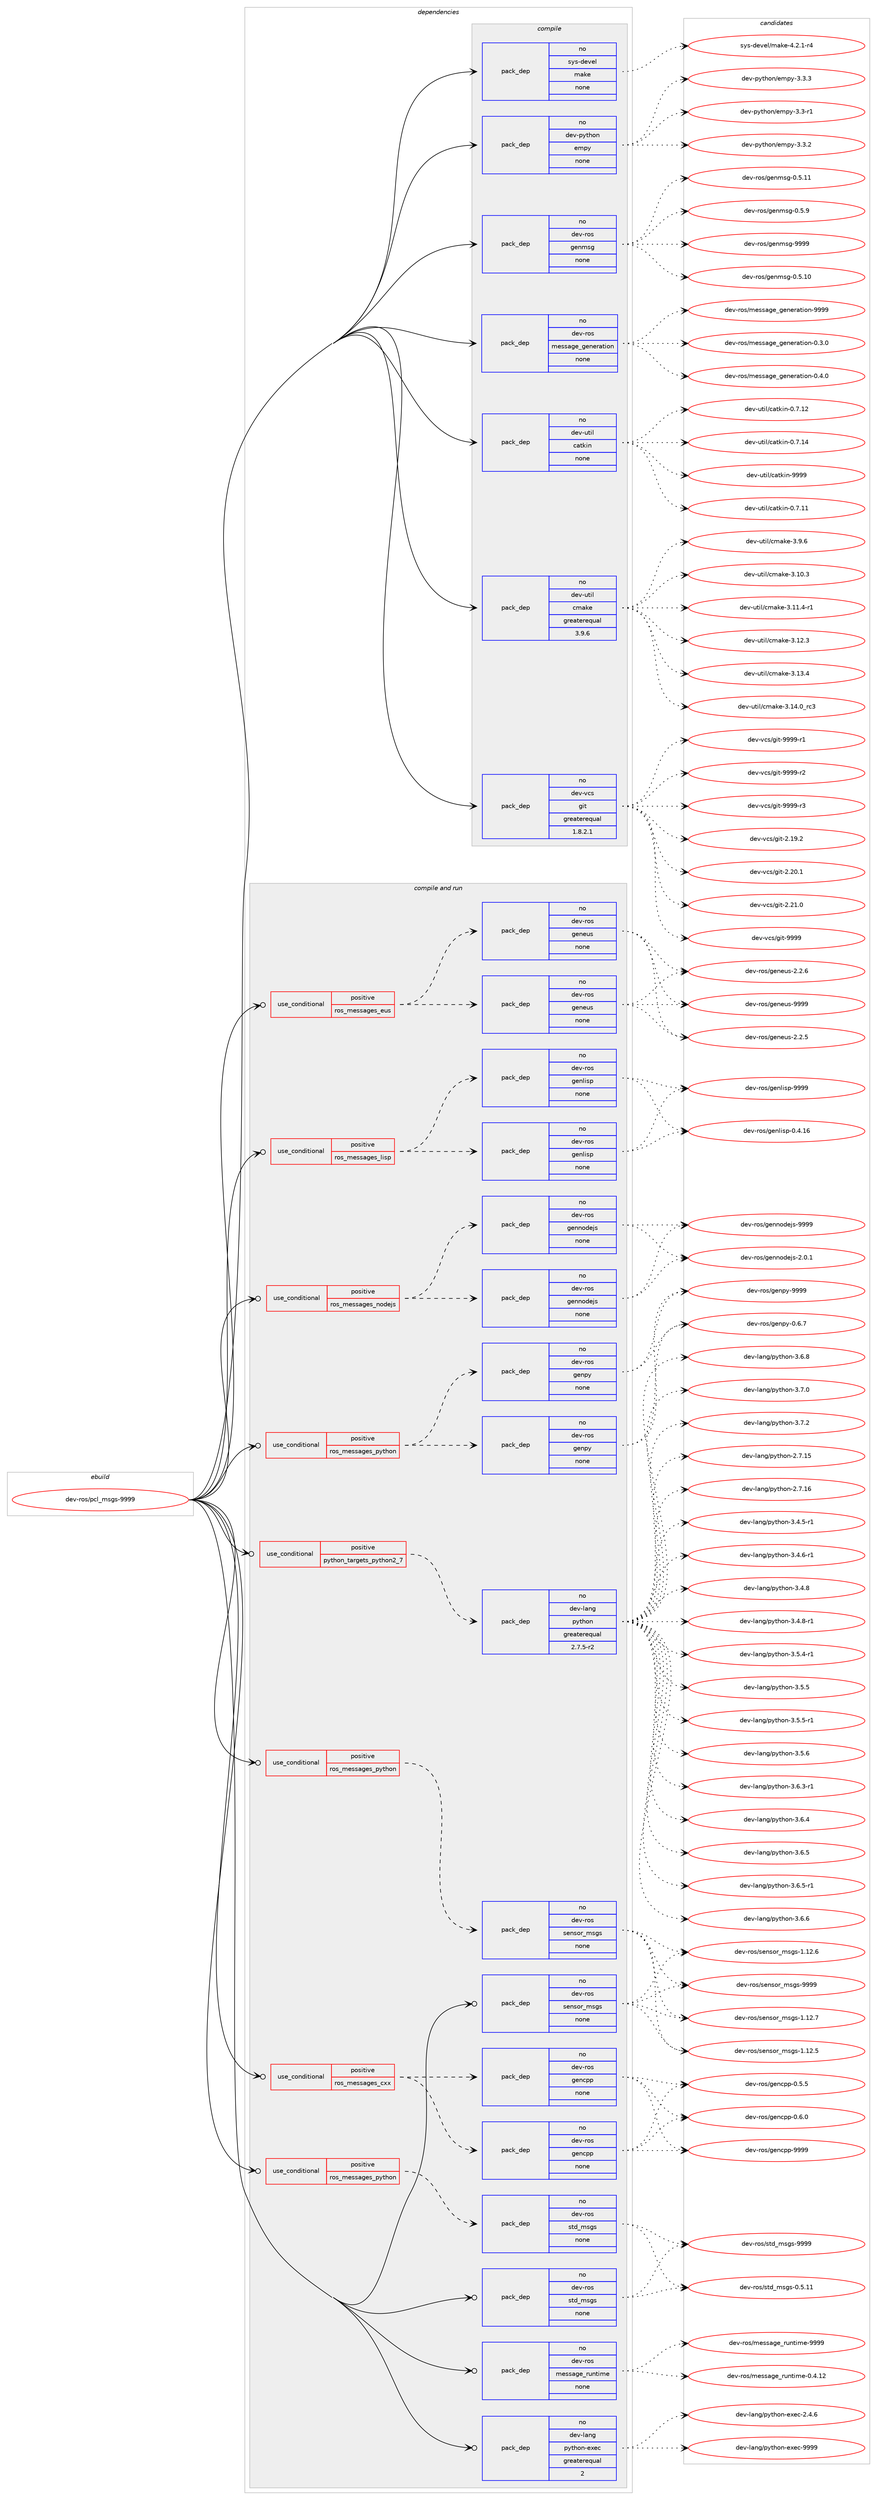 digraph prolog {

# *************
# Graph options
# *************

newrank=true;
concentrate=true;
compound=true;
graph [rankdir=LR,fontname=Helvetica,fontsize=10,ranksep=1.5];#, ranksep=2.5, nodesep=0.2];
edge  [arrowhead=vee];
node  [fontname=Helvetica,fontsize=10];

# **********
# The ebuild
# **********

subgraph cluster_leftcol {
color=gray;
rank=same;
label=<<i>ebuild</i>>;
id [label="dev-ros/pcl_msgs-9999", color=red, width=4, href="../dev-ros/pcl_msgs-9999.svg"];
}

# ****************
# The dependencies
# ****************

subgraph cluster_midcol {
color=gray;
label=<<i>dependencies</i>>;
subgraph cluster_compile {
fillcolor="#eeeeee";
style=filled;
label=<<i>compile</i>>;
subgraph pack1048769 {
dependency1461478 [label=<<TABLE BORDER="0" CELLBORDER="1" CELLSPACING="0" CELLPADDING="4" WIDTH="220"><TR><TD ROWSPAN="6" CELLPADDING="30">pack_dep</TD></TR><TR><TD WIDTH="110">no</TD></TR><TR><TD>dev-python</TD></TR><TR><TD>empy</TD></TR><TR><TD>none</TD></TR><TR><TD></TD></TR></TABLE>>, shape=none, color=blue];
}
id:e -> dependency1461478:w [weight=20,style="solid",arrowhead="vee"];
subgraph pack1048770 {
dependency1461479 [label=<<TABLE BORDER="0" CELLBORDER="1" CELLSPACING="0" CELLPADDING="4" WIDTH="220"><TR><TD ROWSPAN="6" CELLPADDING="30">pack_dep</TD></TR><TR><TD WIDTH="110">no</TD></TR><TR><TD>dev-ros</TD></TR><TR><TD>genmsg</TD></TR><TR><TD>none</TD></TR><TR><TD></TD></TR></TABLE>>, shape=none, color=blue];
}
id:e -> dependency1461479:w [weight=20,style="solid",arrowhead="vee"];
subgraph pack1048771 {
dependency1461480 [label=<<TABLE BORDER="0" CELLBORDER="1" CELLSPACING="0" CELLPADDING="4" WIDTH="220"><TR><TD ROWSPAN="6" CELLPADDING="30">pack_dep</TD></TR><TR><TD WIDTH="110">no</TD></TR><TR><TD>dev-ros</TD></TR><TR><TD>message_generation</TD></TR><TR><TD>none</TD></TR><TR><TD></TD></TR></TABLE>>, shape=none, color=blue];
}
id:e -> dependency1461480:w [weight=20,style="solid",arrowhead="vee"];
subgraph pack1048772 {
dependency1461481 [label=<<TABLE BORDER="0" CELLBORDER="1" CELLSPACING="0" CELLPADDING="4" WIDTH="220"><TR><TD ROWSPAN="6" CELLPADDING="30">pack_dep</TD></TR><TR><TD WIDTH="110">no</TD></TR><TR><TD>dev-util</TD></TR><TR><TD>catkin</TD></TR><TR><TD>none</TD></TR><TR><TD></TD></TR></TABLE>>, shape=none, color=blue];
}
id:e -> dependency1461481:w [weight=20,style="solid",arrowhead="vee"];
subgraph pack1048773 {
dependency1461482 [label=<<TABLE BORDER="0" CELLBORDER="1" CELLSPACING="0" CELLPADDING="4" WIDTH="220"><TR><TD ROWSPAN="6" CELLPADDING="30">pack_dep</TD></TR><TR><TD WIDTH="110">no</TD></TR><TR><TD>dev-util</TD></TR><TR><TD>cmake</TD></TR><TR><TD>greaterequal</TD></TR><TR><TD>3.9.6</TD></TR></TABLE>>, shape=none, color=blue];
}
id:e -> dependency1461482:w [weight=20,style="solid",arrowhead="vee"];
subgraph pack1048774 {
dependency1461483 [label=<<TABLE BORDER="0" CELLBORDER="1" CELLSPACING="0" CELLPADDING="4" WIDTH="220"><TR><TD ROWSPAN="6" CELLPADDING="30">pack_dep</TD></TR><TR><TD WIDTH="110">no</TD></TR><TR><TD>dev-vcs</TD></TR><TR><TD>git</TD></TR><TR><TD>greaterequal</TD></TR><TR><TD>1.8.2.1</TD></TR></TABLE>>, shape=none, color=blue];
}
id:e -> dependency1461483:w [weight=20,style="solid",arrowhead="vee"];
subgraph pack1048775 {
dependency1461484 [label=<<TABLE BORDER="0" CELLBORDER="1" CELLSPACING="0" CELLPADDING="4" WIDTH="220"><TR><TD ROWSPAN="6" CELLPADDING="30">pack_dep</TD></TR><TR><TD WIDTH="110">no</TD></TR><TR><TD>sys-devel</TD></TR><TR><TD>make</TD></TR><TR><TD>none</TD></TR><TR><TD></TD></TR></TABLE>>, shape=none, color=blue];
}
id:e -> dependency1461484:w [weight=20,style="solid",arrowhead="vee"];
}
subgraph cluster_compileandrun {
fillcolor="#eeeeee";
style=filled;
label=<<i>compile and run</i>>;
subgraph cond389319 {
dependency1461485 [label=<<TABLE BORDER="0" CELLBORDER="1" CELLSPACING="0" CELLPADDING="4"><TR><TD ROWSPAN="3" CELLPADDING="10">use_conditional</TD></TR><TR><TD>positive</TD></TR><TR><TD>python_targets_python2_7</TD></TR></TABLE>>, shape=none, color=red];
subgraph pack1048776 {
dependency1461486 [label=<<TABLE BORDER="0" CELLBORDER="1" CELLSPACING="0" CELLPADDING="4" WIDTH="220"><TR><TD ROWSPAN="6" CELLPADDING="30">pack_dep</TD></TR><TR><TD WIDTH="110">no</TD></TR><TR><TD>dev-lang</TD></TR><TR><TD>python</TD></TR><TR><TD>greaterequal</TD></TR><TR><TD>2.7.5-r2</TD></TR></TABLE>>, shape=none, color=blue];
}
dependency1461485:e -> dependency1461486:w [weight=20,style="dashed",arrowhead="vee"];
}
id:e -> dependency1461485:w [weight=20,style="solid",arrowhead="odotvee"];
subgraph cond389320 {
dependency1461487 [label=<<TABLE BORDER="0" CELLBORDER="1" CELLSPACING="0" CELLPADDING="4"><TR><TD ROWSPAN="3" CELLPADDING="10">use_conditional</TD></TR><TR><TD>positive</TD></TR><TR><TD>ros_messages_cxx</TD></TR></TABLE>>, shape=none, color=red];
subgraph pack1048777 {
dependency1461488 [label=<<TABLE BORDER="0" CELLBORDER="1" CELLSPACING="0" CELLPADDING="4" WIDTH="220"><TR><TD ROWSPAN="6" CELLPADDING="30">pack_dep</TD></TR><TR><TD WIDTH="110">no</TD></TR><TR><TD>dev-ros</TD></TR><TR><TD>gencpp</TD></TR><TR><TD>none</TD></TR><TR><TD></TD></TR></TABLE>>, shape=none, color=blue];
}
dependency1461487:e -> dependency1461488:w [weight=20,style="dashed",arrowhead="vee"];
subgraph pack1048778 {
dependency1461489 [label=<<TABLE BORDER="0" CELLBORDER="1" CELLSPACING="0" CELLPADDING="4" WIDTH="220"><TR><TD ROWSPAN="6" CELLPADDING="30">pack_dep</TD></TR><TR><TD WIDTH="110">no</TD></TR><TR><TD>dev-ros</TD></TR><TR><TD>gencpp</TD></TR><TR><TD>none</TD></TR><TR><TD></TD></TR></TABLE>>, shape=none, color=blue];
}
dependency1461487:e -> dependency1461489:w [weight=20,style="dashed",arrowhead="vee"];
}
id:e -> dependency1461487:w [weight=20,style="solid",arrowhead="odotvee"];
subgraph cond389321 {
dependency1461490 [label=<<TABLE BORDER="0" CELLBORDER="1" CELLSPACING="0" CELLPADDING="4"><TR><TD ROWSPAN="3" CELLPADDING="10">use_conditional</TD></TR><TR><TD>positive</TD></TR><TR><TD>ros_messages_eus</TD></TR></TABLE>>, shape=none, color=red];
subgraph pack1048779 {
dependency1461491 [label=<<TABLE BORDER="0" CELLBORDER="1" CELLSPACING="0" CELLPADDING="4" WIDTH="220"><TR><TD ROWSPAN="6" CELLPADDING="30">pack_dep</TD></TR><TR><TD WIDTH="110">no</TD></TR><TR><TD>dev-ros</TD></TR><TR><TD>geneus</TD></TR><TR><TD>none</TD></TR><TR><TD></TD></TR></TABLE>>, shape=none, color=blue];
}
dependency1461490:e -> dependency1461491:w [weight=20,style="dashed",arrowhead="vee"];
subgraph pack1048780 {
dependency1461492 [label=<<TABLE BORDER="0" CELLBORDER="1" CELLSPACING="0" CELLPADDING="4" WIDTH="220"><TR><TD ROWSPAN="6" CELLPADDING="30">pack_dep</TD></TR><TR><TD WIDTH="110">no</TD></TR><TR><TD>dev-ros</TD></TR><TR><TD>geneus</TD></TR><TR><TD>none</TD></TR><TR><TD></TD></TR></TABLE>>, shape=none, color=blue];
}
dependency1461490:e -> dependency1461492:w [weight=20,style="dashed",arrowhead="vee"];
}
id:e -> dependency1461490:w [weight=20,style="solid",arrowhead="odotvee"];
subgraph cond389322 {
dependency1461493 [label=<<TABLE BORDER="0" CELLBORDER="1" CELLSPACING="0" CELLPADDING="4"><TR><TD ROWSPAN="3" CELLPADDING="10">use_conditional</TD></TR><TR><TD>positive</TD></TR><TR><TD>ros_messages_lisp</TD></TR></TABLE>>, shape=none, color=red];
subgraph pack1048781 {
dependency1461494 [label=<<TABLE BORDER="0" CELLBORDER="1" CELLSPACING="0" CELLPADDING="4" WIDTH="220"><TR><TD ROWSPAN="6" CELLPADDING="30">pack_dep</TD></TR><TR><TD WIDTH="110">no</TD></TR><TR><TD>dev-ros</TD></TR><TR><TD>genlisp</TD></TR><TR><TD>none</TD></TR><TR><TD></TD></TR></TABLE>>, shape=none, color=blue];
}
dependency1461493:e -> dependency1461494:w [weight=20,style="dashed",arrowhead="vee"];
subgraph pack1048782 {
dependency1461495 [label=<<TABLE BORDER="0" CELLBORDER="1" CELLSPACING="0" CELLPADDING="4" WIDTH="220"><TR><TD ROWSPAN="6" CELLPADDING="30">pack_dep</TD></TR><TR><TD WIDTH="110">no</TD></TR><TR><TD>dev-ros</TD></TR><TR><TD>genlisp</TD></TR><TR><TD>none</TD></TR><TR><TD></TD></TR></TABLE>>, shape=none, color=blue];
}
dependency1461493:e -> dependency1461495:w [weight=20,style="dashed",arrowhead="vee"];
}
id:e -> dependency1461493:w [weight=20,style="solid",arrowhead="odotvee"];
subgraph cond389323 {
dependency1461496 [label=<<TABLE BORDER="0" CELLBORDER="1" CELLSPACING="0" CELLPADDING="4"><TR><TD ROWSPAN="3" CELLPADDING="10">use_conditional</TD></TR><TR><TD>positive</TD></TR><TR><TD>ros_messages_nodejs</TD></TR></TABLE>>, shape=none, color=red];
subgraph pack1048783 {
dependency1461497 [label=<<TABLE BORDER="0" CELLBORDER="1" CELLSPACING="0" CELLPADDING="4" WIDTH="220"><TR><TD ROWSPAN="6" CELLPADDING="30">pack_dep</TD></TR><TR><TD WIDTH="110">no</TD></TR><TR><TD>dev-ros</TD></TR><TR><TD>gennodejs</TD></TR><TR><TD>none</TD></TR><TR><TD></TD></TR></TABLE>>, shape=none, color=blue];
}
dependency1461496:e -> dependency1461497:w [weight=20,style="dashed",arrowhead="vee"];
subgraph pack1048784 {
dependency1461498 [label=<<TABLE BORDER="0" CELLBORDER="1" CELLSPACING="0" CELLPADDING="4" WIDTH="220"><TR><TD ROWSPAN="6" CELLPADDING="30">pack_dep</TD></TR><TR><TD WIDTH="110">no</TD></TR><TR><TD>dev-ros</TD></TR><TR><TD>gennodejs</TD></TR><TR><TD>none</TD></TR><TR><TD></TD></TR></TABLE>>, shape=none, color=blue];
}
dependency1461496:e -> dependency1461498:w [weight=20,style="dashed",arrowhead="vee"];
}
id:e -> dependency1461496:w [weight=20,style="solid",arrowhead="odotvee"];
subgraph cond389324 {
dependency1461499 [label=<<TABLE BORDER="0" CELLBORDER="1" CELLSPACING="0" CELLPADDING="4"><TR><TD ROWSPAN="3" CELLPADDING="10">use_conditional</TD></TR><TR><TD>positive</TD></TR><TR><TD>ros_messages_python</TD></TR></TABLE>>, shape=none, color=red];
subgraph pack1048785 {
dependency1461500 [label=<<TABLE BORDER="0" CELLBORDER="1" CELLSPACING="0" CELLPADDING="4" WIDTH="220"><TR><TD ROWSPAN="6" CELLPADDING="30">pack_dep</TD></TR><TR><TD WIDTH="110">no</TD></TR><TR><TD>dev-ros</TD></TR><TR><TD>genpy</TD></TR><TR><TD>none</TD></TR><TR><TD></TD></TR></TABLE>>, shape=none, color=blue];
}
dependency1461499:e -> dependency1461500:w [weight=20,style="dashed",arrowhead="vee"];
subgraph pack1048786 {
dependency1461501 [label=<<TABLE BORDER="0" CELLBORDER="1" CELLSPACING="0" CELLPADDING="4" WIDTH="220"><TR><TD ROWSPAN="6" CELLPADDING="30">pack_dep</TD></TR><TR><TD WIDTH="110">no</TD></TR><TR><TD>dev-ros</TD></TR><TR><TD>genpy</TD></TR><TR><TD>none</TD></TR><TR><TD></TD></TR></TABLE>>, shape=none, color=blue];
}
dependency1461499:e -> dependency1461501:w [weight=20,style="dashed",arrowhead="vee"];
}
id:e -> dependency1461499:w [weight=20,style="solid",arrowhead="odotvee"];
subgraph cond389325 {
dependency1461502 [label=<<TABLE BORDER="0" CELLBORDER="1" CELLSPACING="0" CELLPADDING="4"><TR><TD ROWSPAN="3" CELLPADDING="10">use_conditional</TD></TR><TR><TD>positive</TD></TR><TR><TD>ros_messages_python</TD></TR></TABLE>>, shape=none, color=red];
subgraph pack1048787 {
dependency1461503 [label=<<TABLE BORDER="0" CELLBORDER="1" CELLSPACING="0" CELLPADDING="4" WIDTH="220"><TR><TD ROWSPAN="6" CELLPADDING="30">pack_dep</TD></TR><TR><TD WIDTH="110">no</TD></TR><TR><TD>dev-ros</TD></TR><TR><TD>sensor_msgs</TD></TR><TR><TD>none</TD></TR><TR><TD></TD></TR></TABLE>>, shape=none, color=blue];
}
dependency1461502:e -> dependency1461503:w [weight=20,style="dashed",arrowhead="vee"];
}
id:e -> dependency1461502:w [weight=20,style="solid",arrowhead="odotvee"];
subgraph cond389326 {
dependency1461504 [label=<<TABLE BORDER="0" CELLBORDER="1" CELLSPACING="0" CELLPADDING="4"><TR><TD ROWSPAN="3" CELLPADDING="10">use_conditional</TD></TR><TR><TD>positive</TD></TR><TR><TD>ros_messages_python</TD></TR></TABLE>>, shape=none, color=red];
subgraph pack1048788 {
dependency1461505 [label=<<TABLE BORDER="0" CELLBORDER="1" CELLSPACING="0" CELLPADDING="4" WIDTH="220"><TR><TD ROWSPAN="6" CELLPADDING="30">pack_dep</TD></TR><TR><TD WIDTH="110">no</TD></TR><TR><TD>dev-ros</TD></TR><TR><TD>std_msgs</TD></TR><TR><TD>none</TD></TR><TR><TD></TD></TR></TABLE>>, shape=none, color=blue];
}
dependency1461504:e -> dependency1461505:w [weight=20,style="dashed",arrowhead="vee"];
}
id:e -> dependency1461504:w [weight=20,style="solid",arrowhead="odotvee"];
subgraph pack1048789 {
dependency1461506 [label=<<TABLE BORDER="0" CELLBORDER="1" CELLSPACING="0" CELLPADDING="4" WIDTH="220"><TR><TD ROWSPAN="6" CELLPADDING="30">pack_dep</TD></TR><TR><TD WIDTH="110">no</TD></TR><TR><TD>dev-lang</TD></TR><TR><TD>python-exec</TD></TR><TR><TD>greaterequal</TD></TR><TR><TD>2</TD></TR></TABLE>>, shape=none, color=blue];
}
id:e -> dependency1461506:w [weight=20,style="solid",arrowhead="odotvee"];
subgraph pack1048790 {
dependency1461507 [label=<<TABLE BORDER="0" CELLBORDER="1" CELLSPACING="0" CELLPADDING="4" WIDTH="220"><TR><TD ROWSPAN="6" CELLPADDING="30">pack_dep</TD></TR><TR><TD WIDTH="110">no</TD></TR><TR><TD>dev-ros</TD></TR><TR><TD>message_runtime</TD></TR><TR><TD>none</TD></TR><TR><TD></TD></TR></TABLE>>, shape=none, color=blue];
}
id:e -> dependency1461507:w [weight=20,style="solid",arrowhead="odotvee"];
subgraph pack1048791 {
dependency1461508 [label=<<TABLE BORDER="0" CELLBORDER="1" CELLSPACING="0" CELLPADDING="4" WIDTH="220"><TR><TD ROWSPAN="6" CELLPADDING="30">pack_dep</TD></TR><TR><TD WIDTH="110">no</TD></TR><TR><TD>dev-ros</TD></TR><TR><TD>sensor_msgs</TD></TR><TR><TD>none</TD></TR><TR><TD></TD></TR></TABLE>>, shape=none, color=blue];
}
id:e -> dependency1461508:w [weight=20,style="solid",arrowhead="odotvee"];
subgraph pack1048792 {
dependency1461509 [label=<<TABLE BORDER="0" CELLBORDER="1" CELLSPACING="0" CELLPADDING="4" WIDTH="220"><TR><TD ROWSPAN="6" CELLPADDING="30">pack_dep</TD></TR><TR><TD WIDTH="110">no</TD></TR><TR><TD>dev-ros</TD></TR><TR><TD>std_msgs</TD></TR><TR><TD>none</TD></TR><TR><TD></TD></TR></TABLE>>, shape=none, color=blue];
}
id:e -> dependency1461509:w [weight=20,style="solid",arrowhead="odotvee"];
}
subgraph cluster_run {
fillcolor="#eeeeee";
style=filled;
label=<<i>run</i>>;
}
}

# **************
# The candidates
# **************

subgraph cluster_choices {
rank=same;
color=gray;
label=<<i>candidates</i>>;

subgraph choice1048769 {
color=black;
nodesep=1;
choice1001011184511212111610411111047101109112121455146514511449 [label="dev-python/empy-3.3-r1", color=red, width=4,href="../dev-python/empy-3.3-r1.svg"];
choice1001011184511212111610411111047101109112121455146514650 [label="dev-python/empy-3.3.2", color=red, width=4,href="../dev-python/empy-3.3.2.svg"];
choice1001011184511212111610411111047101109112121455146514651 [label="dev-python/empy-3.3.3", color=red, width=4,href="../dev-python/empy-3.3.3.svg"];
dependency1461478:e -> choice1001011184511212111610411111047101109112121455146514511449:w [style=dotted,weight="100"];
dependency1461478:e -> choice1001011184511212111610411111047101109112121455146514650:w [style=dotted,weight="100"];
dependency1461478:e -> choice1001011184511212111610411111047101109112121455146514651:w [style=dotted,weight="100"];
}
subgraph choice1048770 {
color=black;
nodesep=1;
choice100101118451141111154710310111010911510345484653464948 [label="dev-ros/genmsg-0.5.10", color=red, width=4,href="../dev-ros/genmsg-0.5.10.svg"];
choice100101118451141111154710310111010911510345484653464949 [label="dev-ros/genmsg-0.5.11", color=red, width=4,href="../dev-ros/genmsg-0.5.11.svg"];
choice1001011184511411111547103101110109115103454846534657 [label="dev-ros/genmsg-0.5.9", color=red, width=4,href="../dev-ros/genmsg-0.5.9.svg"];
choice10010111845114111115471031011101091151034557575757 [label="dev-ros/genmsg-9999", color=red, width=4,href="../dev-ros/genmsg-9999.svg"];
dependency1461479:e -> choice100101118451141111154710310111010911510345484653464948:w [style=dotted,weight="100"];
dependency1461479:e -> choice100101118451141111154710310111010911510345484653464949:w [style=dotted,weight="100"];
dependency1461479:e -> choice1001011184511411111547103101110109115103454846534657:w [style=dotted,weight="100"];
dependency1461479:e -> choice10010111845114111115471031011101091151034557575757:w [style=dotted,weight="100"];
}
subgraph choice1048771 {
color=black;
nodesep=1;
choice1001011184511411111547109101115115971031019510310111010111497116105111110454846514648 [label="dev-ros/message_generation-0.3.0", color=red, width=4,href="../dev-ros/message_generation-0.3.0.svg"];
choice1001011184511411111547109101115115971031019510310111010111497116105111110454846524648 [label="dev-ros/message_generation-0.4.0", color=red, width=4,href="../dev-ros/message_generation-0.4.0.svg"];
choice10010111845114111115471091011151159710310195103101110101114971161051111104557575757 [label="dev-ros/message_generation-9999", color=red, width=4,href="../dev-ros/message_generation-9999.svg"];
dependency1461480:e -> choice1001011184511411111547109101115115971031019510310111010111497116105111110454846514648:w [style=dotted,weight="100"];
dependency1461480:e -> choice1001011184511411111547109101115115971031019510310111010111497116105111110454846524648:w [style=dotted,weight="100"];
dependency1461480:e -> choice10010111845114111115471091011151159710310195103101110101114971161051111104557575757:w [style=dotted,weight="100"];
}
subgraph choice1048772 {
color=black;
nodesep=1;
choice1001011184511711610510847999711610710511045484655464949 [label="dev-util/catkin-0.7.11", color=red, width=4,href="../dev-util/catkin-0.7.11.svg"];
choice1001011184511711610510847999711610710511045484655464950 [label="dev-util/catkin-0.7.12", color=red, width=4,href="../dev-util/catkin-0.7.12.svg"];
choice1001011184511711610510847999711610710511045484655464952 [label="dev-util/catkin-0.7.14", color=red, width=4,href="../dev-util/catkin-0.7.14.svg"];
choice100101118451171161051084799971161071051104557575757 [label="dev-util/catkin-9999", color=red, width=4,href="../dev-util/catkin-9999.svg"];
dependency1461481:e -> choice1001011184511711610510847999711610710511045484655464949:w [style=dotted,weight="100"];
dependency1461481:e -> choice1001011184511711610510847999711610710511045484655464950:w [style=dotted,weight="100"];
dependency1461481:e -> choice1001011184511711610510847999711610710511045484655464952:w [style=dotted,weight="100"];
dependency1461481:e -> choice100101118451171161051084799971161071051104557575757:w [style=dotted,weight="100"];
}
subgraph choice1048773 {
color=black;
nodesep=1;
choice1001011184511711610510847991099710710145514649484651 [label="dev-util/cmake-3.10.3", color=red, width=4,href="../dev-util/cmake-3.10.3.svg"];
choice10010111845117116105108479910997107101455146494946524511449 [label="dev-util/cmake-3.11.4-r1", color=red, width=4,href="../dev-util/cmake-3.11.4-r1.svg"];
choice1001011184511711610510847991099710710145514649504651 [label="dev-util/cmake-3.12.3", color=red, width=4,href="../dev-util/cmake-3.12.3.svg"];
choice1001011184511711610510847991099710710145514649514652 [label="dev-util/cmake-3.13.4", color=red, width=4,href="../dev-util/cmake-3.13.4.svg"];
choice1001011184511711610510847991099710710145514649524648951149951 [label="dev-util/cmake-3.14.0_rc3", color=red, width=4,href="../dev-util/cmake-3.14.0_rc3.svg"];
choice10010111845117116105108479910997107101455146574654 [label="dev-util/cmake-3.9.6", color=red, width=4,href="../dev-util/cmake-3.9.6.svg"];
dependency1461482:e -> choice1001011184511711610510847991099710710145514649484651:w [style=dotted,weight="100"];
dependency1461482:e -> choice10010111845117116105108479910997107101455146494946524511449:w [style=dotted,weight="100"];
dependency1461482:e -> choice1001011184511711610510847991099710710145514649504651:w [style=dotted,weight="100"];
dependency1461482:e -> choice1001011184511711610510847991099710710145514649514652:w [style=dotted,weight="100"];
dependency1461482:e -> choice1001011184511711610510847991099710710145514649524648951149951:w [style=dotted,weight="100"];
dependency1461482:e -> choice10010111845117116105108479910997107101455146574654:w [style=dotted,weight="100"];
}
subgraph choice1048774 {
color=black;
nodesep=1;
choice10010111845118991154710310511645504649574650 [label="dev-vcs/git-2.19.2", color=red, width=4,href="../dev-vcs/git-2.19.2.svg"];
choice10010111845118991154710310511645504650484649 [label="dev-vcs/git-2.20.1", color=red, width=4,href="../dev-vcs/git-2.20.1.svg"];
choice10010111845118991154710310511645504650494648 [label="dev-vcs/git-2.21.0", color=red, width=4,href="../dev-vcs/git-2.21.0.svg"];
choice1001011184511899115471031051164557575757 [label="dev-vcs/git-9999", color=red, width=4,href="../dev-vcs/git-9999.svg"];
choice10010111845118991154710310511645575757574511449 [label="dev-vcs/git-9999-r1", color=red, width=4,href="../dev-vcs/git-9999-r1.svg"];
choice10010111845118991154710310511645575757574511450 [label="dev-vcs/git-9999-r2", color=red, width=4,href="../dev-vcs/git-9999-r2.svg"];
choice10010111845118991154710310511645575757574511451 [label="dev-vcs/git-9999-r3", color=red, width=4,href="../dev-vcs/git-9999-r3.svg"];
dependency1461483:e -> choice10010111845118991154710310511645504649574650:w [style=dotted,weight="100"];
dependency1461483:e -> choice10010111845118991154710310511645504650484649:w [style=dotted,weight="100"];
dependency1461483:e -> choice10010111845118991154710310511645504650494648:w [style=dotted,weight="100"];
dependency1461483:e -> choice1001011184511899115471031051164557575757:w [style=dotted,weight="100"];
dependency1461483:e -> choice10010111845118991154710310511645575757574511449:w [style=dotted,weight="100"];
dependency1461483:e -> choice10010111845118991154710310511645575757574511450:w [style=dotted,weight="100"];
dependency1461483:e -> choice10010111845118991154710310511645575757574511451:w [style=dotted,weight="100"];
}
subgraph choice1048775 {
color=black;
nodesep=1;
choice1151211154510010111810110847109971071014552465046494511452 [label="sys-devel/make-4.2.1-r4", color=red, width=4,href="../sys-devel/make-4.2.1-r4.svg"];
dependency1461484:e -> choice1151211154510010111810110847109971071014552465046494511452:w [style=dotted,weight="100"];
}
subgraph choice1048776 {
color=black;
nodesep=1;
choice10010111845108971101034711212111610411111045504655464953 [label="dev-lang/python-2.7.15", color=red, width=4,href="../dev-lang/python-2.7.15.svg"];
choice10010111845108971101034711212111610411111045504655464954 [label="dev-lang/python-2.7.16", color=red, width=4,href="../dev-lang/python-2.7.16.svg"];
choice1001011184510897110103471121211161041111104551465246534511449 [label="dev-lang/python-3.4.5-r1", color=red, width=4,href="../dev-lang/python-3.4.5-r1.svg"];
choice1001011184510897110103471121211161041111104551465246544511449 [label="dev-lang/python-3.4.6-r1", color=red, width=4,href="../dev-lang/python-3.4.6-r1.svg"];
choice100101118451089711010347112121116104111110455146524656 [label="dev-lang/python-3.4.8", color=red, width=4,href="../dev-lang/python-3.4.8.svg"];
choice1001011184510897110103471121211161041111104551465246564511449 [label="dev-lang/python-3.4.8-r1", color=red, width=4,href="../dev-lang/python-3.4.8-r1.svg"];
choice1001011184510897110103471121211161041111104551465346524511449 [label="dev-lang/python-3.5.4-r1", color=red, width=4,href="../dev-lang/python-3.5.4-r1.svg"];
choice100101118451089711010347112121116104111110455146534653 [label="dev-lang/python-3.5.5", color=red, width=4,href="../dev-lang/python-3.5.5.svg"];
choice1001011184510897110103471121211161041111104551465346534511449 [label="dev-lang/python-3.5.5-r1", color=red, width=4,href="../dev-lang/python-3.5.5-r1.svg"];
choice100101118451089711010347112121116104111110455146534654 [label="dev-lang/python-3.5.6", color=red, width=4,href="../dev-lang/python-3.5.6.svg"];
choice1001011184510897110103471121211161041111104551465446514511449 [label="dev-lang/python-3.6.3-r1", color=red, width=4,href="../dev-lang/python-3.6.3-r1.svg"];
choice100101118451089711010347112121116104111110455146544652 [label="dev-lang/python-3.6.4", color=red, width=4,href="../dev-lang/python-3.6.4.svg"];
choice100101118451089711010347112121116104111110455146544653 [label="dev-lang/python-3.6.5", color=red, width=4,href="../dev-lang/python-3.6.5.svg"];
choice1001011184510897110103471121211161041111104551465446534511449 [label="dev-lang/python-3.6.5-r1", color=red, width=4,href="../dev-lang/python-3.6.5-r1.svg"];
choice100101118451089711010347112121116104111110455146544654 [label="dev-lang/python-3.6.6", color=red, width=4,href="../dev-lang/python-3.6.6.svg"];
choice100101118451089711010347112121116104111110455146544656 [label="dev-lang/python-3.6.8", color=red, width=4,href="../dev-lang/python-3.6.8.svg"];
choice100101118451089711010347112121116104111110455146554648 [label="dev-lang/python-3.7.0", color=red, width=4,href="../dev-lang/python-3.7.0.svg"];
choice100101118451089711010347112121116104111110455146554650 [label="dev-lang/python-3.7.2", color=red, width=4,href="../dev-lang/python-3.7.2.svg"];
dependency1461486:e -> choice10010111845108971101034711212111610411111045504655464953:w [style=dotted,weight="100"];
dependency1461486:e -> choice10010111845108971101034711212111610411111045504655464954:w [style=dotted,weight="100"];
dependency1461486:e -> choice1001011184510897110103471121211161041111104551465246534511449:w [style=dotted,weight="100"];
dependency1461486:e -> choice1001011184510897110103471121211161041111104551465246544511449:w [style=dotted,weight="100"];
dependency1461486:e -> choice100101118451089711010347112121116104111110455146524656:w [style=dotted,weight="100"];
dependency1461486:e -> choice1001011184510897110103471121211161041111104551465246564511449:w [style=dotted,weight="100"];
dependency1461486:e -> choice1001011184510897110103471121211161041111104551465346524511449:w [style=dotted,weight="100"];
dependency1461486:e -> choice100101118451089711010347112121116104111110455146534653:w [style=dotted,weight="100"];
dependency1461486:e -> choice1001011184510897110103471121211161041111104551465346534511449:w [style=dotted,weight="100"];
dependency1461486:e -> choice100101118451089711010347112121116104111110455146534654:w [style=dotted,weight="100"];
dependency1461486:e -> choice1001011184510897110103471121211161041111104551465446514511449:w [style=dotted,weight="100"];
dependency1461486:e -> choice100101118451089711010347112121116104111110455146544652:w [style=dotted,weight="100"];
dependency1461486:e -> choice100101118451089711010347112121116104111110455146544653:w [style=dotted,weight="100"];
dependency1461486:e -> choice1001011184510897110103471121211161041111104551465446534511449:w [style=dotted,weight="100"];
dependency1461486:e -> choice100101118451089711010347112121116104111110455146544654:w [style=dotted,weight="100"];
dependency1461486:e -> choice100101118451089711010347112121116104111110455146544656:w [style=dotted,weight="100"];
dependency1461486:e -> choice100101118451089711010347112121116104111110455146554648:w [style=dotted,weight="100"];
dependency1461486:e -> choice100101118451089711010347112121116104111110455146554650:w [style=dotted,weight="100"];
}
subgraph choice1048777 {
color=black;
nodesep=1;
choice100101118451141111154710310111099112112454846534653 [label="dev-ros/gencpp-0.5.5", color=red, width=4,href="../dev-ros/gencpp-0.5.5.svg"];
choice100101118451141111154710310111099112112454846544648 [label="dev-ros/gencpp-0.6.0", color=red, width=4,href="../dev-ros/gencpp-0.6.0.svg"];
choice1001011184511411111547103101110991121124557575757 [label="dev-ros/gencpp-9999", color=red, width=4,href="../dev-ros/gencpp-9999.svg"];
dependency1461488:e -> choice100101118451141111154710310111099112112454846534653:w [style=dotted,weight="100"];
dependency1461488:e -> choice100101118451141111154710310111099112112454846544648:w [style=dotted,weight="100"];
dependency1461488:e -> choice1001011184511411111547103101110991121124557575757:w [style=dotted,weight="100"];
}
subgraph choice1048778 {
color=black;
nodesep=1;
choice100101118451141111154710310111099112112454846534653 [label="dev-ros/gencpp-0.5.5", color=red, width=4,href="../dev-ros/gencpp-0.5.5.svg"];
choice100101118451141111154710310111099112112454846544648 [label="dev-ros/gencpp-0.6.0", color=red, width=4,href="../dev-ros/gencpp-0.6.0.svg"];
choice1001011184511411111547103101110991121124557575757 [label="dev-ros/gencpp-9999", color=red, width=4,href="../dev-ros/gencpp-9999.svg"];
dependency1461489:e -> choice100101118451141111154710310111099112112454846534653:w [style=dotted,weight="100"];
dependency1461489:e -> choice100101118451141111154710310111099112112454846544648:w [style=dotted,weight="100"];
dependency1461489:e -> choice1001011184511411111547103101110991121124557575757:w [style=dotted,weight="100"];
}
subgraph choice1048779 {
color=black;
nodesep=1;
choice1001011184511411111547103101110101117115455046504653 [label="dev-ros/geneus-2.2.5", color=red, width=4,href="../dev-ros/geneus-2.2.5.svg"];
choice1001011184511411111547103101110101117115455046504654 [label="dev-ros/geneus-2.2.6", color=red, width=4,href="../dev-ros/geneus-2.2.6.svg"];
choice10010111845114111115471031011101011171154557575757 [label="dev-ros/geneus-9999", color=red, width=4,href="../dev-ros/geneus-9999.svg"];
dependency1461491:e -> choice1001011184511411111547103101110101117115455046504653:w [style=dotted,weight="100"];
dependency1461491:e -> choice1001011184511411111547103101110101117115455046504654:w [style=dotted,weight="100"];
dependency1461491:e -> choice10010111845114111115471031011101011171154557575757:w [style=dotted,weight="100"];
}
subgraph choice1048780 {
color=black;
nodesep=1;
choice1001011184511411111547103101110101117115455046504653 [label="dev-ros/geneus-2.2.5", color=red, width=4,href="../dev-ros/geneus-2.2.5.svg"];
choice1001011184511411111547103101110101117115455046504654 [label="dev-ros/geneus-2.2.6", color=red, width=4,href="../dev-ros/geneus-2.2.6.svg"];
choice10010111845114111115471031011101011171154557575757 [label="dev-ros/geneus-9999", color=red, width=4,href="../dev-ros/geneus-9999.svg"];
dependency1461492:e -> choice1001011184511411111547103101110101117115455046504653:w [style=dotted,weight="100"];
dependency1461492:e -> choice1001011184511411111547103101110101117115455046504654:w [style=dotted,weight="100"];
dependency1461492:e -> choice10010111845114111115471031011101011171154557575757:w [style=dotted,weight="100"];
}
subgraph choice1048781 {
color=black;
nodesep=1;
choice100101118451141111154710310111010810511511245484652464954 [label="dev-ros/genlisp-0.4.16", color=red, width=4,href="../dev-ros/genlisp-0.4.16.svg"];
choice10010111845114111115471031011101081051151124557575757 [label="dev-ros/genlisp-9999", color=red, width=4,href="../dev-ros/genlisp-9999.svg"];
dependency1461494:e -> choice100101118451141111154710310111010810511511245484652464954:w [style=dotted,weight="100"];
dependency1461494:e -> choice10010111845114111115471031011101081051151124557575757:w [style=dotted,weight="100"];
}
subgraph choice1048782 {
color=black;
nodesep=1;
choice100101118451141111154710310111010810511511245484652464954 [label="dev-ros/genlisp-0.4.16", color=red, width=4,href="../dev-ros/genlisp-0.4.16.svg"];
choice10010111845114111115471031011101081051151124557575757 [label="dev-ros/genlisp-9999", color=red, width=4,href="../dev-ros/genlisp-9999.svg"];
dependency1461495:e -> choice100101118451141111154710310111010810511511245484652464954:w [style=dotted,weight="100"];
dependency1461495:e -> choice10010111845114111115471031011101081051151124557575757:w [style=dotted,weight="100"];
}
subgraph choice1048783 {
color=black;
nodesep=1;
choice1001011184511411111547103101110110111100101106115455046484649 [label="dev-ros/gennodejs-2.0.1", color=red, width=4,href="../dev-ros/gennodejs-2.0.1.svg"];
choice10010111845114111115471031011101101111001011061154557575757 [label="dev-ros/gennodejs-9999", color=red, width=4,href="../dev-ros/gennodejs-9999.svg"];
dependency1461497:e -> choice1001011184511411111547103101110110111100101106115455046484649:w [style=dotted,weight="100"];
dependency1461497:e -> choice10010111845114111115471031011101101111001011061154557575757:w [style=dotted,weight="100"];
}
subgraph choice1048784 {
color=black;
nodesep=1;
choice1001011184511411111547103101110110111100101106115455046484649 [label="dev-ros/gennodejs-2.0.1", color=red, width=4,href="../dev-ros/gennodejs-2.0.1.svg"];
choice10010111845114111115471031011101101111001011061154557575757 [label="dev-ros/gennodejs-9999", color=red, width=4,href="../dev-ros/gennodejs-9999.svg"];
dependency1461498:e -> choice1001011184511411111547103101110110111100101106115455046484649:w [style=dotted,weight="100"];
dependency1461498:e -> choice10010111845114111115471031011101101111001011061154557575757:w [style=dotted,weight="100"];
}
subgraph choice1048785 {
color=black;
nodesep=1;
choice1001011184511411111547103101110112121454846544655 [label="dev-ros/genpy-0.6.7", color=red, width=4,href="../dev-ros/genpy-0.6.7.svg"];
choice10010111845114111115471031011101121214557575757 [label="dev-ros/genpy-9999", color=red, width=4,href="../dev-ros/genpy-9999.svg"];
dependency1461500:e -> choice1001011184511411111547103101110112121454846544655:w [style=dotted,weight="100"];
dependency1461500:e -> choice10010111845114111115471031011101121214557575757:w [style=dotted,weight="100"];
}
subgraph choice1048786 {
color=black;
nodesep=1;
choice1001011184511411111547103101110112121454846544655 [label="dev-ros/genpy-0.6.7", color=red, width=4,href="../dev-ros/genpy-0.6.7.svg"];
choice10010111845114111115471031011101121214557575757 [label="dev-ros/genpy-9999", color=red, width=4,href="../dev-ros/genpy-9999.svg"];
dependency1461501:e -> choice1001011184511411111547103101110112121454846544655:w [style=dotted,weight="100"];
dependency1461501:e -> choice10010111845114111115471031011101121214557575757:w [style=dotted,weight="100"];
}
subgraph choice1048787 {
color=black;
nodesep=1;
choice10010111845114111115471151011101151111149510911510311545494649504653 [label="dev-ros/sensor_msgs-1.12.5", color=red, width=4,href="../dev-ros/sensor_msgs-1.12.5.svg"];
choice10010111845114111115471151011101151111149510911510311545494649504654 [label="dev-ros/sensor_msgs-1.12.6", color=red, width=4,href="../dev-ros/sensor_msgs-1.12.6.svg"];
choice10010111845114111115471151011101151111149510911510311545494649504655 [label="dev-ros/sensor_msgs-1.12.7", color=red, width=4,href="../dev-ros/sensor_msgs-1.12.7.svg"];
choice1001011184511411111547115101110115111114951091151031154557575757 [label="dev-ros/sensor_msgs-9999", color=red, width=4,href="../dev-ros/sensor_msgs-9999.svg"];
dependency1461503:e -> choice10010111845114111115471151011101151111149510911510311545494649504653:w [style=dotted,weight="100"];
dependency1461503:e -> choice10010111845114111115471151011101151111149510911510311545494649504654:w [style=dotted,weight="100"];
dependency1461503:e -> choice10010111845114111115471151011101151111149510911510311545494649504655:w [style=dotted,weight="100"];
dependency1461503:e -> choice1001011184511411111547115101110115111114951091151031154557575757:w [style=dotted,weight="100"];
}
subgraph choice1048788 {
color=black;
nodesep=1;
choice10010111845114111115471151161009510911510311545484653464949 [label="dev-ros/std_msgs-0.5.11", color=red, width=4,href="../dev-ros/std_msgs-0.5.11.svg"];
choice1001011184511411111547115116100951091151031154557575757 [label="dev-ros/std_msgs-9999", color=red, width=4,href="../dev-ros/std_msgs-9999.svg"];
dependency1461505:e -> choice10010111845114111115471151161009510911510311545484653464949:w [style=dotted,weight="100"];
dependency1461505:e -> choice1001011184511411111547115116100951091151031154557575757:w [style=dotted,weight="100"];
}
subgraph choice1048789 {
color=black;
nodesep=1;
choice1001011184510897110103471121211161041111104510112010199455046524654 [label="dev-lang/python-exec-2.4.6", color=red, width=4,href="../dev-lang/python-exec-2.4.6.svg"];
choice10010111845108971101034711212111610411111045101120101994557575757 [label="dev-lang/python-exec-9999", color=red, width=4,href="../dev-lang/python-exec-9999.svg"];
dependency1461506:e -> choice1001011184510897110103471121211161041111104510112010199455046524654:w [style=dotted,weight="100"];
dependency1461506:e -> choice10010111845108971101034711212111610411111045101120101994557575757:w [style=dotted,weight="100"];
}
subgraph choice1048790 {
color=black;
nodesep=1;
choice1001011184511411111547109101115115971031019511411711011610510910145484652464950 [label="dev-ros/message_runtime-0.4.12", color=red, width=4,href="../dev-ros/message_runtime-0.4.12.svg"];
choice100101118451141111154710910111511597103101951141171101161051091014557575757 [label="dev-ros/message_runtime-9999", color=red, width=4,href="../dev-ros/message_runtime-9999.svg"];
dependency1461507:e -> choice1001011184511411111547109101115115971031019511411711011610510910145484652464950:w [style=dotted,weight="100"];
dependency1461507:e -> choice100101118451141111154710910111511597103101951141171101161051091014557575757:w [style=dotted,weight="100"];
}
subgraph choice1048791 {
color=black;
nodesep=1;
choice10010111845114111115471151011101151111149510911510311545494649504653 [label="dev-ros/sensor_msgs-1.12.5", color=red, width=4,href="../dev-ros/sensor_msgs-1.12.5.svg"];
choice10010111845114111115471151011101151111149510911510311545494649504654 [label="dev-ros/sensor_msgs-1.12.6", color=red, width=4,href="../dev-ros/sensor_msgs-1.12.6.svg"];
choice10010111845114111115471151011101151111149510911510311545494649504655 [label="dev-ros/sensor_msgs-1.12.7", color=red, width=4,href="../dev-ros/sensor_msgs-1.12.7.svg"];
choice1001011184511411111547115101110115111114951091151031154557575757 [label="dev-ros/sensor_msgs-9999", color=red, width=4,href="../dev-ros/sensor_msgs-9999.svg"];
dependency1461508:e -> choice10010111845114111115471151011101151111149510911510311545494649504653:w [style=dotted,weight="100"];
dependency1461508:e -> choice10010111845114111115471151011101151111149510911510311545494649504654:w [style=dotted,weight="100"];
dependency1461508:e -> choice10010111845114111115471151011101151111149510911510311545494649504655:w [style=dotted,weight="100"];
dependency1461508:e -> choice1001011184511411111547115101110115111114951091151031154557575757:w [style=dotted,weight="100"];
}
subgraph choice1048792 {
color=black;
nodesep=1;
choice10010111845114111115471151161009510911510311545484653464949 [label="dev-ros/std_msgs-0.5.11", color=red, width=4,href="../dev-ros/std_msgs-0.5.11.svg"];
choice1001011184511411111547115116100951091151031154557575757 [label="dev-ros/std_msgs-9999", color=red, width=4,href="../dev-ros/std_msgs-9999.svg"];
dependency1461509:e -> choice10010111845114111115471151161009510911510311545484653464949:w [style=dotted,weight="100"];
dependency1461509:e -> choice1001011184511411111547115116100951091151031154557575757:w [style=dotted,weight="100"];
}
}

}

